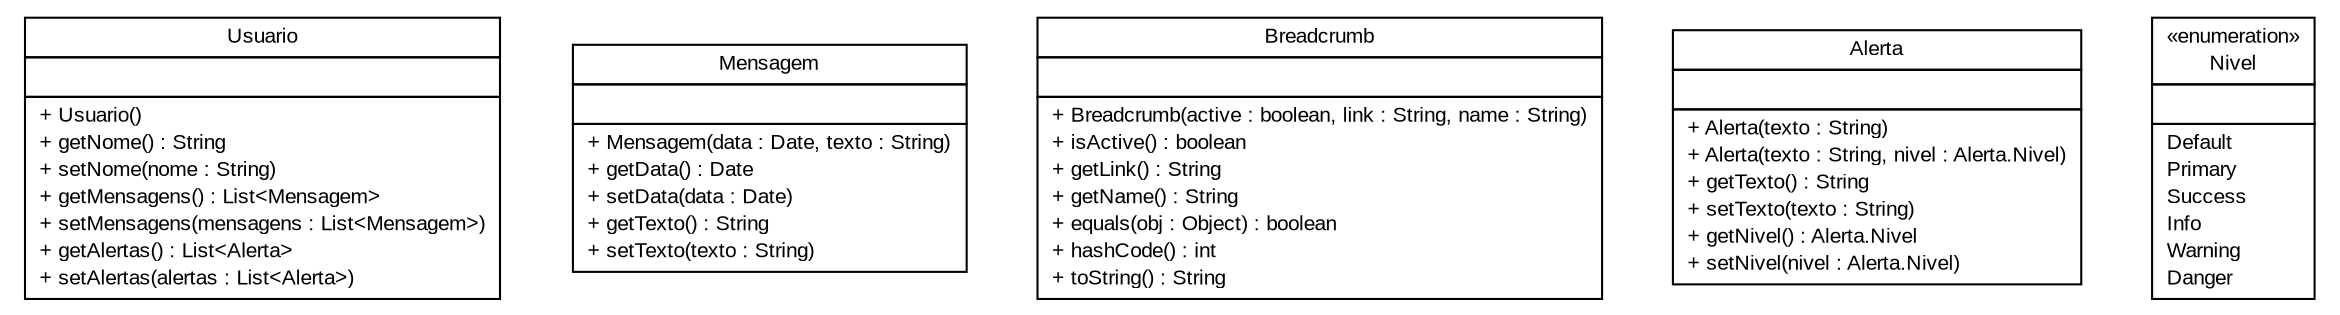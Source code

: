 #!/usr/local/bin/dot
#
# Class diagram 
# Generated by UMLGraph version R5_6 (http://www.umlgraph.org/)
#

digraph G {
	edge [fontname="arial",fontsize=10,labelfontname="arial",labelfontsize=10];
	node [fontname="arial",fontsize=10,shape=plaintext];
	nodesep=0.25;
	ranksep=0.5;
	// br.gov.to.sefaz.seg.domain.Usuario
	c398 [label=<<table title="br.gov.to.sefaz.seg.domain.Usuario" border="0" cellborder="1" cellspacing="0" cellpadding="2" port="p" href="./Usuario.html">
		<tr><td><table border="0" cellspacing="0" cellpadding="1">
<tr><td align="center" balign="center"> Usuario </td></tr>
		</table></td></tr>
		<tr><td><table border="0" cellspacing="0" cellpadding="1">
<tr><td align="left" balign="left">  </td></tr>
		</table></td></tr>
		<tr><td><table border="0" cellspacing="0" cellpadding="1">
<tr><td align="left" balign="left"> + Usuario() </td></tr>
<tr><td align="left" balign="left"> + getNome() : String </td></tr>
<tr><td align="left" balign="left"> + setNome(nome : String) </td></tr>
<tr><td align="left" balign="left"> + getMensagens() : List&lt;Mensagem&gt; </td></tr>
<tr><td align="left" balign="left"> + setMensagens(mensagens : List&lt;Mensagem&gt;) </td></tr>
<tr><td align="left" balign="left"> + getAlertas() : List&lt;Alerta&gt; </td></tr>
<tr><td align="left" balign="left"> + setAlertas(alertas : List&lt;Alerta&gt;) </td></tr>
		</table></td></tr>
		</table>>, URL="./Usuario.html", fontname="arial", fontcolor="black", fontsize=10.0];
	// br.gov.to.sefaz.seg.domain.Mensagem
	c399 [label=<<table title="br.gov.to.sefaz.seg.domain.Mensagem" border="0" cellborder="1" cellspacing="0" cellpadding="2" port="p" href="./Mensagem.html">
		<tr><td><table border="0" cellspacing="0" cellpadding="1">
<tr><td align="center" balign="center"> Mensagem </td></tr>
		</table></td></tr>
		<tr><td><table border="0" cellspacing="0" cellpadding="1">
<tr><td align="left" balign="left">  </td></tr>
		</table></td></tr>
		<tr><td><table border="0" cellspacing="0" cellpadding="1">
<tr><td align="left" balign="left"> + Mensagem(data : Date, texto : String) </td></tr>
<tr><td align="left" balign="left"> + getData() : Date </td></tr>
<tr><td align="left" balign="left"> + setData(data : Date) </td></tr>
<tr><td align="left" balign="left"> + getTexto() : String </td></tr>
<tr><td align="left" balign="left"> + setTexto(texto : String) </td></tr>
		</table></td></tr>
		</table>>, URL="./Mensagem.html", fontname="arial", fontcolor="black", fontsize=10.0];
	// br.gov.to.sefaz.seg.domain.Breadcrumb
	c400 [label=<<table title="br.gov.to.sefaz.seg.domain.Breadcrumb" border="0" cellborder="1" cellspacing="0" cellpadding="2" port="p" href="./Breadcrumb.html">
		<tr><td><table border="0" cellspacing="0" cellpadding="1">
<tr><td align="center" balign="center"> Breadcrumb </td></tr>
		</table></td></tr>
		<tr><td><table border="0" cellspacing="0" cellpadding="1">
<tr><td align="left" balign="left">  </td></tr>
		</table></td></tr>
		<tr><td><table border="0" cellspacing="0" cellpadding="1">
<tr><td align="left" balign="left"> + Breadcrumb(active : boolean, link : String, name : String) </td></tr>
<tr><td align="left" balign="left"> + isActive() : boolean </td></tr>
<tr><td align="left" balign="left"> + getLink() : String </td></tr>
<tr><td align="left" balign="left"> + getName() : String </td></tr>
<tr><td align="left" balign="left"> + equals(obj : Object) : boolean </td></tr>
<tr><td align="left" balign="left"> + hashCode() : int </td></tr>
<tr><td align="left" balign="left"> + toString() : String </td></tr>
		</table></td></tr>
		</table>>, URL="./Breadcrumb.html", fontname="arial", fontcolor="black", fontsize=10.0];
	// br.gov.to.sefaz.seg.domain.Alerta
	c401 [label=<<table title="br.gov.to.sefaz.seg.domain.Alerta" border="0" cellborder="1" cellspacing="0" cellpadding="2" port="p" href="./Alerta.html">
		<tr><td><table border="0" cellspacing="0" cellpadding="1">
<tr><td align="center" balign="center"> Alerta </td></tr>
		</table></td></tr>
		<tr><td><table border="0" cellspacing="0" cellpadding="1">
<tr><td align="left" balign="left">  </td></tr>
		</table></td></tr>
		<tr><td><table border="0" cellspacing="0" cellpadding="1">
<tr><td align="left" balign="left"> + Alerta(texto : String) </td></tr>
<tr><td align="left" balign="left"> + Alerta(texto : String, nivel : Alerta.Nivel) </td></tr>
<tr><td align="left" balign="left"> + getTexto() : String </td></tr>
<tr><td align="left" balign="left"> + setTexto(texto : String) </td></tr>
<tr><td align="left" balign="left"> + getNivel() : Alerta.Nivel </td></tr>
<tr><td align="left" balign="left"> + setNivel(nivel : Alerta.Nivel) </td></tr>
		</table></td></tr>
		</table>>, URL="./Alerta.html", fontname="arial", fontcolor="black", fontsize=10.0];
	// br.gov.to.sefaz.seg.domain.Alerta.Nivel
	c402 [label=<<table title="br.gov.to.sefaz.seg.domain.Alerta.Nivel" border="0" cellborder="1" cellspacing="0" cellpadding="2" port="p" href="./Alerta.Nivel.html">
		<tr><td><table border="0" cellspacing="0" cellpadding="1">
<tr><td align="center" balign="center"> &#171;enumeration&#187; </td></tr>
<tr><td align="center" balign="center"> Nivel </td></tr>
		</table></td></tr>
		<tr><td><table border="0" cellspacing="0" cellpadding="1">
<tr><td align="left" balign="left">  </td></tr>
		</table></td></tr>
		<tr><td><table border="0" cellspacing="0" cellpadding="1">
<tr><td align="left" balign="left"> Default </td></tr>
<tr><td align="left" balign="left"> Primary </td></tr>
<tr><td align="left" balign="left"> Success </td></tr>
<tr><td align="left" balign="left"> Info </td></tr>
<tr><td align="left" balign="left"> Warning </td></tr>
<tr><td align="left" balign="left"> Danger </td></tr>
		</table></td></tr>
		</table>>, URL="./Alerta.Nivel.html", fontname="arial", fontcolor="black", fontsize=10.0];
}


